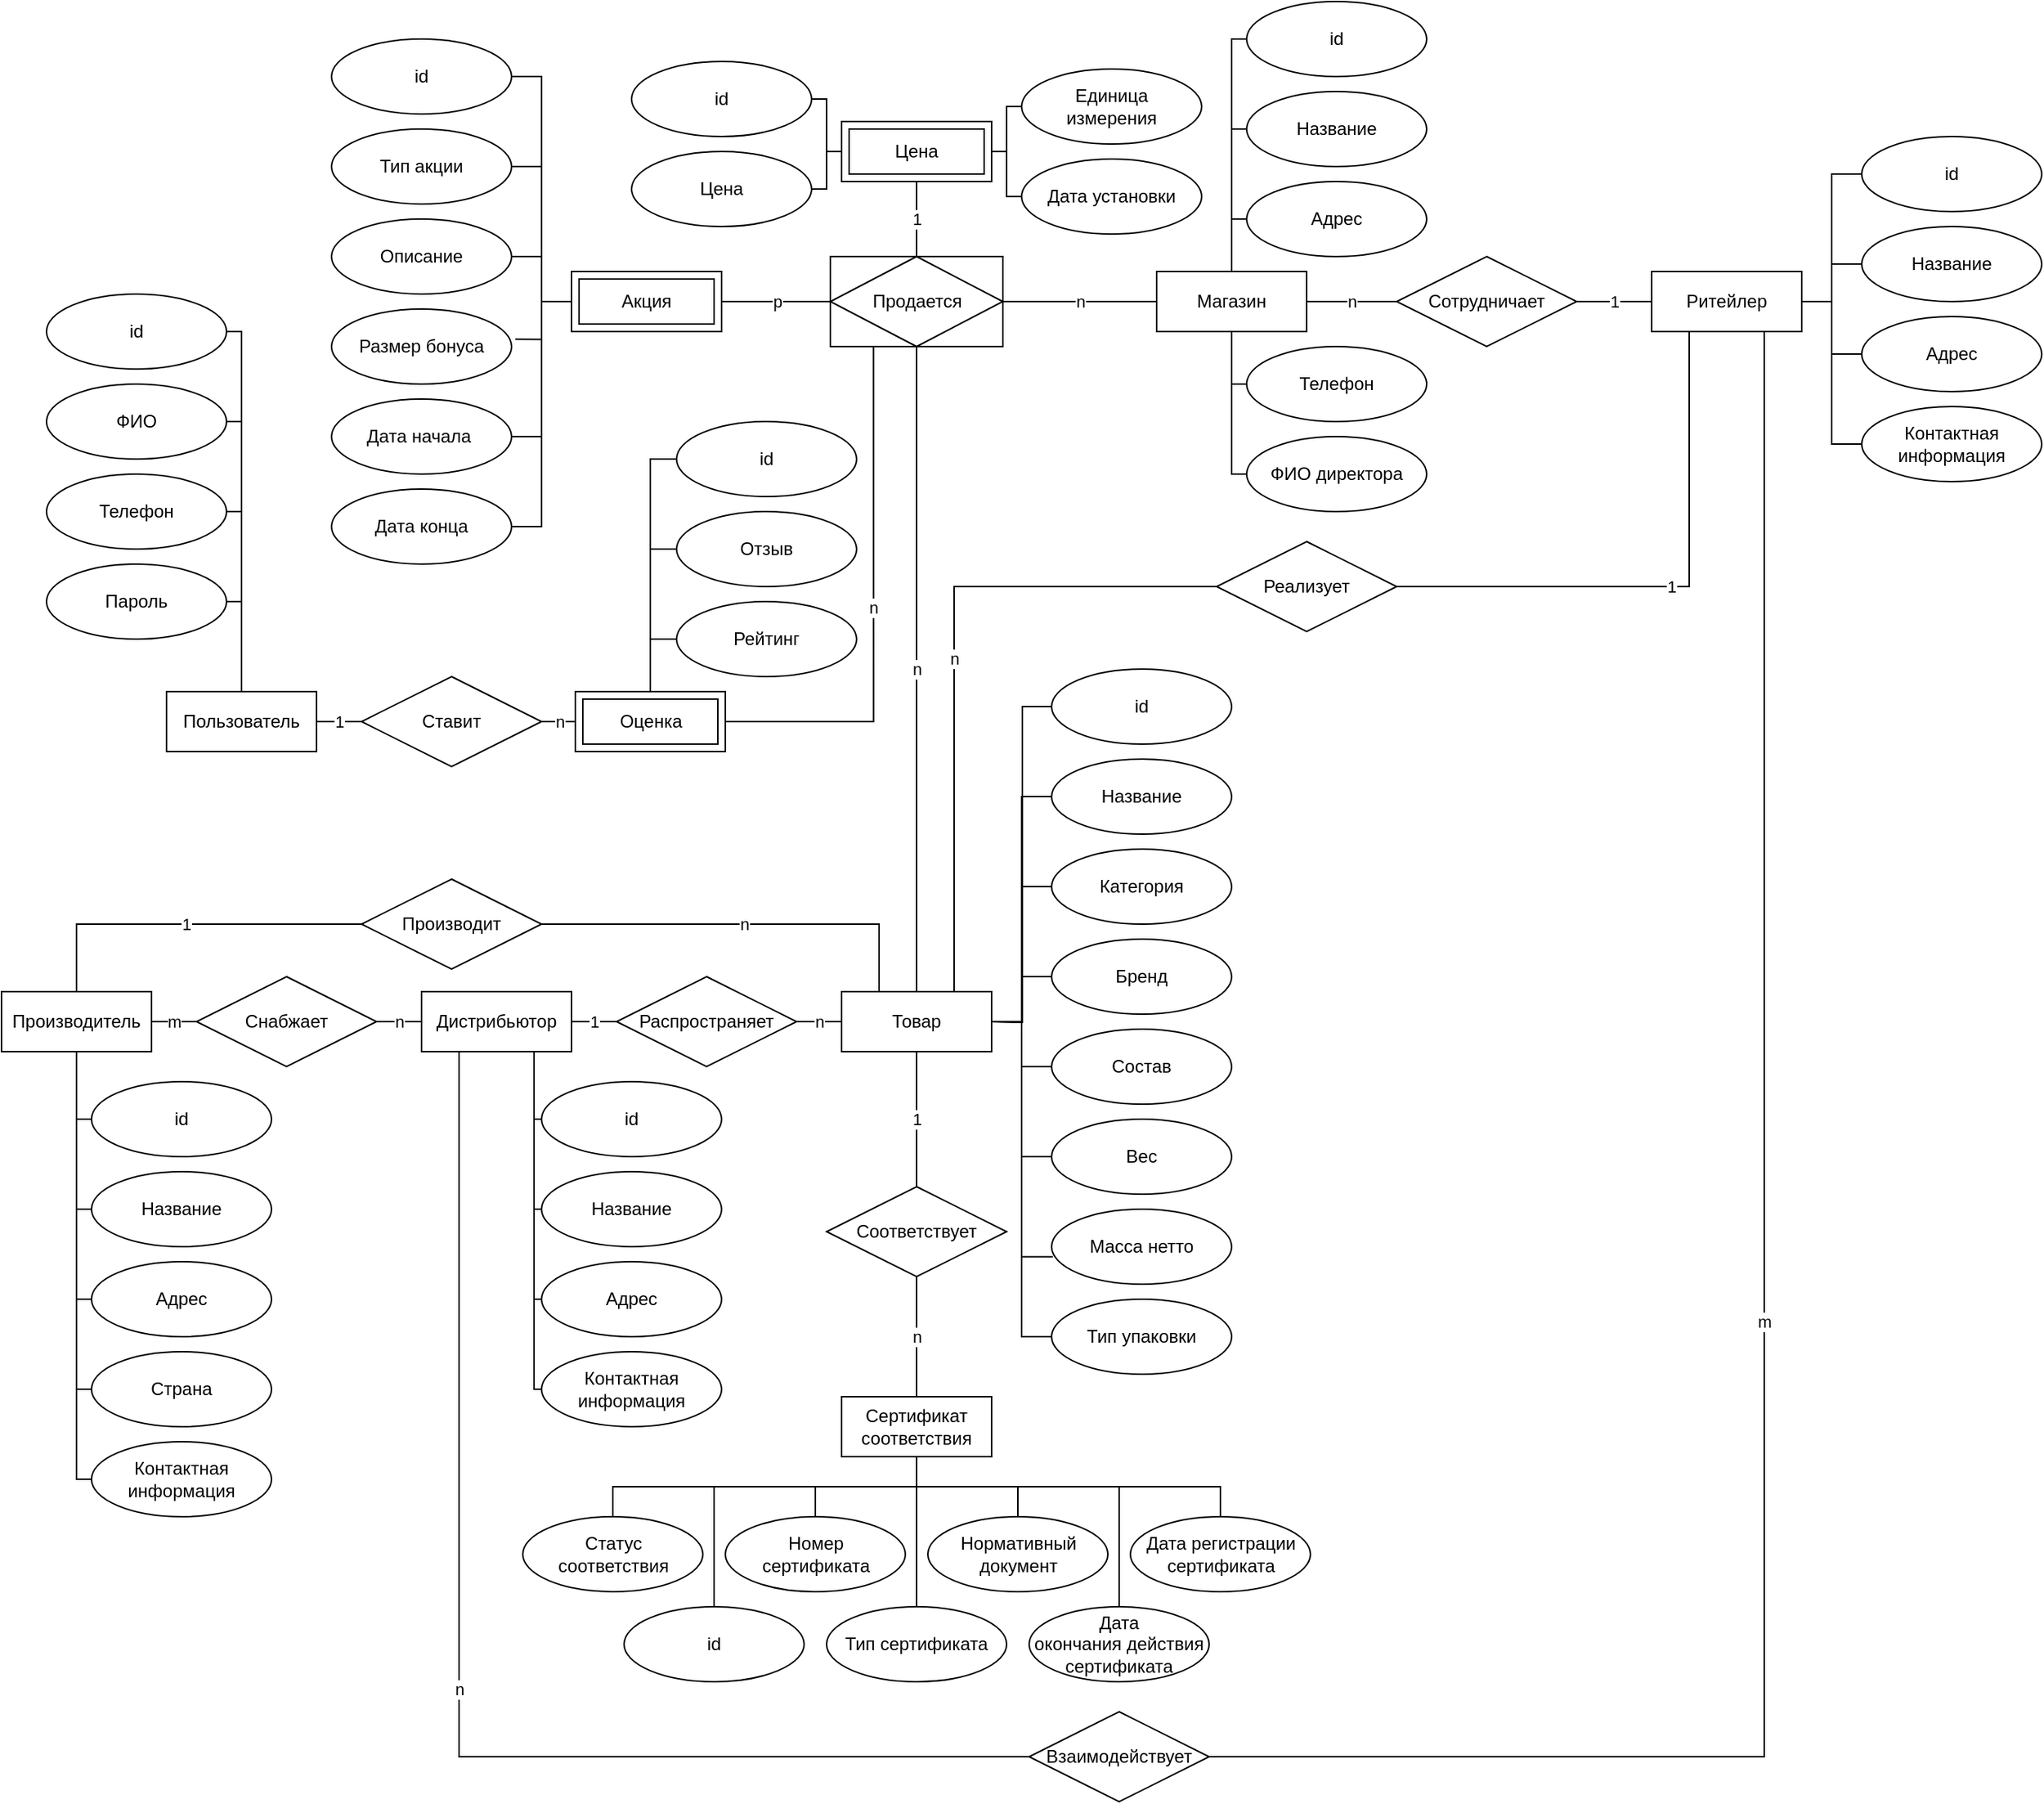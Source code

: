 <mxfile version="23.1.5" type="device">
  <diagram name="Page-1" id="Xc0k_2WqjBr9LDZd-4Mv">
    <mxGraphModel dx="2163" dy="1886" grid="1" gridSize="10" guides="1" tooltips="1" connect="1" arrows="1" fold="1" page="1" pageScale="1" pageWidth="850" pageHeight="1100" math="0" shadow="0">
      <root>
        <mxCell id="0" />
        <mxCell id="1" parent="0" />
        <mxCell id="ThCzuaVaVTet8O8Gb5Kg-1" value="Товар" style="whiteSpace=wrap;html=1;align=center;" parent="1" vertex="1">
          <mxGeometry x="370" y="440" width="100" height="40" as="geometry" />
        </mxCell>
        <mxCell id="ThCzuaVaVTet8O8Gb5Kg-20" value="Сертификат&lt;div&gt;соответствия&lt;/div&gt;" style="whiteSpace=wrap;html=1;align=center;" parent="1" vertex="1">
          <mxGeometry x="370" y="710" width="100" height="40" as="geometry" />
        </mxCell>
        <mxCell id="ThCzuaVaVTet8O8Gb5Kg-22" value="Соответствует" style="shape=rhombus;perimeter=rhombusPerimeter;whiteSpace=wrap;html=1;align=center;" parent="1" vertex="1">
          <mxGeometry x="360" y="570" width="120" height="60" as="geometry" />
        </mxCell>
        <mxCell id="ThCzuaVaVTet8O8Gb5Kg-24" value="1" style="endArrow=none;html=1;rounded=0;entryX=0.5;entryY=1;entryDx=0;entryDy=0;exitX=0.5;exitY=0;exitDx=0;exitDy=0;fontFamily=Helvetica;" parent="1" source="ThCzuaVaVTet8O8Gb5Kg-22" target="ThCzuaVaVTet8O8Gb5Kg-1" edge="1">
          <mxGeometry relative="1" as="geometry">
            <mxPoint x="290" y="490" as="sourcePoint" />
            <mxPoint x="450" y="490" as="targetPoint" />
          </mxGeometry>
        </mxCell>
        <mxCell id="ThCzuaVaVTet8O8Gb5Kg-25" value="n" style="endArrow=none;html=1;rounded=0;entryX=0.5;entryY=1;entryDx=0;entryDy=0;exitX=0.5;exitY=0;exitDx=0;exitDy=0;" parent="1" source="ThCzuaVaVTet8O8Gb5Kg-20" target="ThCzuaVaVTet8O8Gb5Kg-22" edge="1">
          <mxGeometry relative="1" as="geometry">
            <mxPoint x="420" y="620" as="sourcePoint" />
            <mxPoint x="430" y="510" as="targetPoint" />
          </mxGeometry>
        </mxCell>
        <mxCell id="ThCzuaVaVTet8O8Gb5Kg-28" value="id" style="ellipse;whiteSpace=wrap;html=1;align=center;" parent="1" vertex="1">
          <mxGeometry x="225" y="850" width="120" height="50" as="geometry" />
        </mxCell>
        <mxCell id="ThCzuaVaVTet8O8Gb5Kg-29" value="Тип сертификата" style="ellipse;whiteSpace=wrap;html=1;align=center;" parent="1" vertex="1">
          <mxGeometry x="360" y="850" width="120" height="50" as="geometry" />
        </mxCell>
        <mxCell id="ThCzuaVaVTet8O8Gb5Kg-30" value="Статус&lt;div&gt;соответствия&lt;/div&gt;" style="ellipse;whiteSpace=wrap;html=1;align=center;" parent="1" vertex="1">
          <mxGeometry x="157.5" y="790" width="120" height="50" as="geometry" />
        </mxCell>
        <mxCell id="ThCzuaVaVTet8O8Gb5Kg-31" value="Номер&lt;div&gt;сертификата&lt;/div&gt;" style="ellipse;whiteSpace=wrap;html=1;align=center;" parent="1" vertex="1">
          <mxGeometry x="292.5" y="790" width="120" height="50" as="geometry" />
        </mxCell>
        <mxCell id="ThCzuaVaVTet8O8Gb5Kg-32" value="Нормативный&lt;div&gt;документ&lt;/div&gt;" style="ellipse;whiteSpace=wrap;html=1;align=center;" parent="1" vertex="1">
          <mxGeometry x="427.5" y="790" width="120" height="50" as="geometry" />
        </mxCell>
        <mxCell id="ThCzuaVaVTet8O8Gb5Kg-33" value="Дата регистрации&lt;div&gt;сертификата&lt;/div&gt;" style="ellipse;whiteSpace=wrap;html=1;align=center;" parent="1" vertex="1">
          <mxGeometry x="562.5" y="790" width="120" height="50" as="geometry" />
        </mxCell>
        <mxCell id="ThCzuaVaVTet8O8Gb5Kg-34" value="Дата&lt;div&gt;окончания действия сертификата&lt;/div&gt;" style="ellipse;whiteSpace=wrap;html=1;align=center;" parent="1" vertex="1">
          <mxGeometry x="495" y="850" width="120" height="50" as="geometry" />
        </mxCell>
        <mxCell id="ThCzuaVaVTet8O8Gb5Kg-44" value="Дистрибьютор" style="whiteSpace=wrap;html=1;align=center;" parent="1" vertex="1">
          <mxGeometry x="90" y="440" width="100" height="40" as="geometry" />
        </mxCell>
        <mxCell id="ThCzuaVaVTet8O8Gb5Kg-45" value="Распространяет" style="shape=rhombus;perimeter=rhombusPerimeter;whiteSpace=wrap;html=1;align=center;" parent="1" vertex="1">
          <mxGeometry x="220" y="430" width="120" height="60" as="geometry" />
        </mxCell>
        <mxCell id="ThCzuaVaVTet8O8Gb5Kg-46" value="n" style="endArrow=none;html=1;rounded=0;entryX=0;entryY=0.5;entryDx=0;entryDy=0;exitX=1;exitY=0.5;exitDx=0;exitDy=0;" parent="1" source="ThCzuaVaVTet8O8Gb5Kg-45" target="ThCzuaVaVTet8O8Gb5Kg-1" edge="1">
          <mxGeometry relative="1" as="geometry">
            <mxPoint x="310" y="490" as="sourcePoint" />
            <mxPoint x="470" y="490" as="targetPoint" />
          </mxGeometry>
        </mxCell>
        <mxCell id="ThCzuaVaVTet8O8Gb5Kg-47" value="1" style="endArrow=none;html=1;rounded=0;entryX=1;entryY=0.5;entryDx=0;entryDy=0;exitX=0;exitY=0.5;exitDx=0;exitDy=0;" parent="1" source="ThCzuaVaVTet8O8Gb5Kg-45" target="ThCzuaVaVTet8O8Gb5Kg-44" edge="1">
          <mxGeometry x="-0.012" relative="1" as="geometry">
            <mxPoint x="310" y="490" as="sourcePoint" />
            <mxPoint x="470" y="490" as="targetPoint" />
            <mxPoint as="offset" />
          </mxGeometry>
        </mxCell>
        <mxCell id="ThCzuaVaVTet8O8Gb5Kg-57" value="Название" style="ellipse;whiteSpace=wrap;html=1;align=center;" parent="1" vertex="1">
          <mxGeometry x="510" y="285" width="120" height="50" as="geometry" />
        </mxCell>
        <mxCell id="ThCzuaVaVTet8O8Gb5Kg-59" value="id" style="ellipse;whiteSpace=wrap;html=1;align=center;" parent="1" vertex="1">
          <mxGeometry x="510" y="225" width="120" height="50" as="geometry" />
        </mxCell>
        <mxCell id="ThCzuaVaVTet8O8Gb5Kg-60" value="Тип упаковки" style="ellipse;whiteSpace=wrap;html=1;align=center;" parent="1" vertex="1">
          <mxGeometry x="510" y="645" width="120" height="50" as="geometry" />
        </mxCell>
        <mxCell id="ThCzuaVaVTet8O8Gb5Kg-61" value="Категория" style="ellipse;whiteSpace=wrap;html=1;align=center;" parent="1" vertex="1">
          <mxGeometry x="510" y="345" width="120" height="50" as="geometry" />
        </mxCell>
        <mxCell id="ThCzuaVaVTet8O8Gb5Kg-62" value="Бренд" style="ellipse;whiteSpace=wrap;html=1;align=center;" parent="1" vertex="1">
          <mxGeometry x="510" y="405" width="120" height="50" as="geometry" />
        </mxCell>
        <mxCell id="ThCzuaVaVTet8O8Gb5Kg-64" value="Состав" style="ellipse;whiteSpace=wrap;html=1;align=center;" parent="1" vertex="1">
          <mxGeometry x="510" y="465" width="120" height="50" as="geometry" />
        </mxCell>
        <mxCell id="ThCzuaVaVTet8O8Gb5Kg-65" value="Вес" style="ellipse;whiteSpace=wrap;html=1;align=center;" parent="1" vertex="1">
          <mxGeometry x="510" y="525" width="120" height="50" as="geometry" />
        </mxCell>
        <mxCell id="ThCzuaVaVTet8O8Gb5Kg-66" value="Масса нетто" style="ellipse;whiteSpace=wrap;html=1;align=center;" parent="1" vertex="1">
          <mxGeometry x="510" y="585" width="120" height="50" as="geometry" />
        </mxCell>
        <mxCell id="ThCzuaVaVTet8O8Gb5Kg-68" value="" style="endArrow=none;html=1;rounded=0;entryX=0;entryY=0.5;entryDx=0;entryDy=0;exitX=1;exitY=0.5;exitDx=0;exitDy=0;edgeStyle=orthogonalEdgeStyle;" parent="1" source="ThCzuaVaVTet8O8Gb5Kg-1" target="ThCzuaVaVTet8O8Gb5Kg-60" edge="1">
          <mxGeometry relative="1" as="geometry">
            <mxPoint x="240" y="670" as="sourcePoint" />
            <mxPoint x="400" y="670" as="targetPoint" />
          </mxGeometry>
        </mxCell>
        <mxCell id="ThCzuaVaVTet8O8Gb5Kg-69" value="" style="endArrow=none;html=1;rounded=0;entryX=0.007;entryY=0.636;entryDx=0;entryDy=0;exitX=1;exitY=0.5;exitDx=0;exitDy=0;entryPerimeter=0;edgeStyle=orthogonalEdgeStyle;" parent="1" source="ThCzuaVaVTet8O8Gb5Kg-1" target="ThCzuaVaVTet8O8Gb5Kg-66" edge="1">
          <mxGeometry relative="1" as="geometry">
            <mxPoint x="480" y="470" as="sourcePoint" />
            <mxPoint x="520" y="710" as="targetPoint" />
          </mxGeometry>
        </mxCell>
        <mxCell id="ThCzuaVaVTet8O8Gb5Kg-70" value="" style="endArrow=none;html=1;rounded=0;entryX=0;entryY=0.5;entryDx=0;entryDy=0;exitX=1;exitY=0.5;exitDx=0;exitDy=0;edgeStyle=orthogonalEdgeStyle;" parent="1" source="ThCzuaVaVTet8O8Gb5Kg-1" target="ThCzuaVaVTet8O8Gb5Kg-65" edge="1">
          <mxGeometry relative="1" as="geometry">
            <mxPoint x="480" y="470" as="sourcePoint" />
            <mxPoint x="521" y="657" as="targetPoint" />
          </mxGeometry>
        </mxCell>
        <mxCell id="ThCzuaVaVTet8O8Gb5Kg-71" value="" style="endArrow=none;html=1;rounded=0;entryX=0;entryY=0.5;entryDx=0;entryDy=0;exitX=1;exitY=0.5;exitDx=0;exitDy=0;edgeStyle=orthogonalEdgeStyle;" parent="1" source="ThCzuaVaVTet8O8Gb5Kg-1" target="ThCzuaVaVTet8O8Gb5Kg-64" edge="1">
          <mxGeometry relative="1" as="geometry">
            <mxPoint x="480" y="470" as="sourcePoint" />
            <mxPoint x="520" y="590" as="targetPoint" />
          </mxGeometry>
        </mxCell>
        <mxCell id="ThCzuaVaVTet8O8Gb5Kg-73" value="" style="endArrow=none;html=1;rounded=0;entryX=0;entryY=0.5;entryDx=0;entryDy=0;exitX=1;exitY=0.5;exitDx=0;exitDy=0;edgeStyle=orthogonalEdgeStyle;" parent="1" source="ThCzuaVaVTet8O8Gb5Kg-1" target="ThCzuaVaVTet8O8Gb5Kg-62" edge="1">
          <mxGeometry relative="1" as="geometry">
            <mxPoint x="480" y="470" as="sourcePoint" />
            <mxPoint x="520" y="470" as="targetPoint" />
          </mxGeometry>
        </mxCell>
        <mxCell id="ThCzuaVaVTet8O8Gb5Kg-74" value="" style="endArrow=none;html=1;rounded=0;entryX=0;entryY=0.5;entryDx=0;entryDy=0;edgeStyle=orthogonalEdgeStyle;" parent="1" target="ThCzuaVaVTet8O8Gb5Kg-61" edge="1">
          <mxGeometry relative="1" as="geometry">
            <mxPoint x="470" y="460" as="sourcePoint" />
            <mxPoint x="520" y="410" as="targetPoint" />
          </mxGeometry>
        </mxCell>
        <mxCell id="ThCzuaVaVTet8O8Gb5Kg-75" value="" style="endArrow=none;html=1;rounded=0;entryX=0;entryY=0.5;entryDx=0;entryDy=0;exitX=1;exitY=0.5;exitDx=0;exitDy=0;edgeStyle=orthogonalEdgeStyle;" parent="1" source="ThCzuaVaVTet8O8Gb5Kg-1" target="ThCzuaVaVTet8O8Gb5Kg-57" edge="1">
          <mxGeometry relative="1" as="geometry">
            <mxPoint x="480" y="470" as="sourcePoint" />
            <mxPoint x="520" y="350" as="targetPoint" />
          </mxGeometry>
        </mxCell>
        <mxCell id="ThCzuaVaVTet8O8Gb5Kg-76" value="" style="endArrow=none;html=1;rounded=0;entryX=0;entryY=0.5;entryDx=0;entryDy=0;edgeStyle=orthogonalEdgeStyle;" parent="1" target="ThCzuaVaVTet8O8Gb5Kg-59" edge="1">
          <mxGeometry relative="1" as="geometry">
            <mxPoint x="470" y="460" as="sourcePoint" />
            <mxPoint x="530" y="360" as="targetPoint" />
          </mxGeometry>
        </mxCell>
        <mxCell id="ThCzuaVaVTet8O8Gb5Kg-77" value="Название" style="ellipse;whiteSpace=wrap;html=1;align=center;" parent="1" vertex="1">
          <mxGeometry x="170" y="560" width="120" height="50" as="geometry" />
        </mxCell>
        <mxCell id="ThCzuaVaVTet8O8Gb5Kg-78" value="id" style="ellipse;whiteSpace=wrap;html=1;align=center;" parent="1" vertex="1">
          <mxGeometry x="170" y="500" width="120" height="50" as="geometry" />
        </mxCell>
        <mxCell id="ThCzuaVaVTet8O8Gb5Kg-79" value="Адрес" style="ellipse;whiteSpace=wrap;html=1;align=center;" parent="1" vertex="1">
          <mxGeometry x="170" y="620" width="120" height="50" as="geometry" />
        </mxCell>
        <mxCell id="ThCzuaVaVTet8O8Gb5Kg-80" value="Контактная информация" style="ellipse;whiteSpace=wrap;html=1;align=center;" parent="1" vertex="1">
          <mxGeometry x="170" y="680" width="120" height="50" as="geometry" />
        </mxCell>
        <mxCell id="ThCzuaVaVTet8O8Gb5Kg-85" value="Производитель" style="whiteSpace=wrap;html=1;align=center;" parent="1" vertex="1">
          <mxGeometry x="-190" y="440" width="100" height="40" as="geometry" />
        </mxCell>
        <mxCell id="ThCzuaVaVTet8O8Gb5Kg-86" value="Снабжает" style="shape=rhombus;perimeter=rhombusPerimeter;whiteSpace=wrap;html=1;align=center;" parent="1" vertex="1">
          <mxGeometry x="-60" y="430" width="120" height="60" as="geometry" />
        </mxCell>
        <mxCell id="ThCzuaVaVTet8O8Gb5Kg-87" value="n" style="endArrow=none;html=1;rounded=0;exitX=0;exitY=0.5;exitDx=0;exitDy=0;entryX=1;entryY=0.5;entryDx=0;entryDy=0;" parent="1" source="ThCzuaVaVTet8O8Gb5Kg-44" target="ThCzuaVaVTet8O8Gb5Kg-86" edge="1">
          <mxGeometry relative="1" as="geometry">
            <mxPoint x="230" y="520" as="sourcePoint" />
            <mxPoint x="390" y="520" as="targetPoint" />
          </mxGeometry>
        </mxCell>
        <mxCell id="ThCzuaVaVTet8O8Gb5Kg-88" value="m" style="endArrow=none;html=1;rounded=0;exitX=0;exitY=0.5;exitDx=0;exitDy=0;entryX=1;entryY=0.5;entryDx=0;entryDy=0;" parent="1" source="ThCzuaVaVTet8O8Gb5Kg-86" target="ThCzuaVaVTet8O8Gb5Kg-85" edge="1">
          <mxGeometry relative="1" as="geometry">
            <mxPoint x="230" y="520" as="sourcePoint" />
            <mxPoint x="390" y="520" as="targetPoint" />
          </mxGeometry>
        </mxCell>
        <mxCell id="ThCzuaVaVTet8O8Gb5Kg-89" value="Производит" style="shape=rhombus;perimeter=rhombusPerimeter;whiteSpace=wrap;html=1;align=center;" parent="1" vertex="1">
          <mxGeometry x="50" y="365" width="120" height="60" as="geometry" />
        </mxCell>
        <mxCell id="ThCzuaVaVTet8O8Gb5Kg-90" value="1" style="endArrow=none;html=1;rounded=0;entryX=0;entryY=0.5;entryDx=0;entryDy=0;exitX=0.5;exitY=0;exitDx=0;exitDy=0;" parent="1" source="ThCzuaVaVTet8O8Gb5Kg-85" target="ThCzuaVaVTet8O8Gb5Kg-89" edge="1">
          <mxGeometry relative="1" as="geometry">
            <mxPoint x="-140" y="440" as="sourcePoint" />
            <mxPoint x="90" y="505" as="targetPoint" />
            <Array as="points">
              <mxPoint x="-140" y="395" />
            </Array>
          </mxGeometry>
        </mxCell>
        <mxCell id="ThCzuaVaVTet8O8Gb5Kg-91" value="n" style="endArrow=none;html=1;rounded=0;exitX=1;exitY=0.5;exitDx=0;exitDy=0;edgeStyle=orthogonalEdgeStyle;entryX=0.25;entryY=0;entryDx=0;entryDy=0;" parent="1" source="ThCzuaVaVTet8O8Gb5Kg-89" target="ThCzuaVaVTet8O8Gb5Kg-1" edge="1">
          <mxGeometry relative="1" as="geometry">
            <mxPoint x="-70" y="505" as="sourcePoint" />
            <mxPoint x="370" y="455" as="targetPoint" />
          </mxGeometry>
        </mxCell>
        <mxCell id="ThCzuaVaVTet8O8Gb5Kg-104" value="Название" style="ellipse;whiteSpace=wrap;html=1;align=center;" parent="1" vertex="1">
          <mxGeometry x="-130" y="560" width="120" height="50" as="geometry" />
        </mxCell>
        <mxCell id="ThCzuaVaVTet8O8Gb5Kg-105" value="id" style="ellipse;whiteSpace=wrap;html=1;align=center;" parent="1" vertex="1">
          <mxGeometry x="-130" y="500" width="120" height="50" as="geometry" />
        </mxCell>
        <mxCell id="ThCzuaVaVTet8O8Gb5Kg-106" value="Адрес" style="ellipse;whiteSpace=wrap;html=1;align=center;" parent="1" vertex="1">
          <mxGeometry x="-130" y="620" width="120" height="50" as="geometry" />
        </mxCell>
        <mxCell id="ThCzuaVaVTet8O8Gb5Kg-107" value="Контактная информация" style="ellipse;whiteSpace=wrap;html=1;align=center;" parent="1" vertex="1">
          <mxGeometry x="-130" y="740" width="120" height="50" as="geometry" />
        </mxCell>
        <mxCell id="ThCzuaVaVTet8O8Gb5Kg-108" value="" style="endArrow=none;html=1;rounded=0;exitX=0.5;exitY=1;exitDx=0;exitDy=0;entryX=0;entryY=0.5;entryDx=0;entryDy=0;edgeStyle=orthogonalEdgeStyle;" parent="1" source="ThCzuaVaVTet8O8Gb5Kg-85" target="ThCzuaVaVTet8O8Gb5Kg-107" edge="1">
          <mxGeometry relative="1" as="geometry">
            <mxPoint x="70" y="530" as="sourcePoint" />
            <mxPoint x="230" y="530" as="targetPoint" />
          </mxGeometry>
        </mxCell>
        <mxCell id="ThCzuaVaVTet8O8Gb5Kg-109" value="" style="endArrow=none;html=1;rounded=0;exitX=0.5;exitY=1;exitDx=0;exitDy=0;entryX=0;entryY=0.5;entryDx=0;entryDy=0;edgeStyle=orthogonalEdgeStyle;" parent="1" source="ThCzuaVaVTet8O8Gb5Kg-85" target="ThCzuaVaVTet8O8Gb5Kg-106" edge="1">
          <mxGeometry relative="1" as="geometry">
            <mxPoint x="-130" y="490" as="sourcePoint" />
            <mxPoint x="-120" y="715" as="targetPoint" />
          </mxGeometry>
        </mxCell>
        <mxCell id="ThCzuaVaVTet8O8Gb5Kg-110" value="" style="endArrow=none;html=1;rounded=0;exitX=0.5;exitY=1;exitDx=0;exitDy=0;entryX=0;entryY=0.5;entryDx=0;entryDy=0;edgeStyle=orthogonalEdgeStyle;" parent="1" source="ThCzuaVaVTet8O8Gb5Kg-85" target="ThCzuaVaVTet8O8Gb5Kg-104" edge="1">
          <mxGeometry relative="1" as="geometry">
            <mxPoint x="-120" y="500" as="sourcePoint" />
            <mxPoint x="-110" y="725" as="targetPoint" />
          </mxGeometry>
        </mxCell>
        <mxCell id="ThCzuaVaVTet8O8Gb5Kg-111" value="" style="endArrow=none;html=1;rounded=0;exitX=0.5;exitY=1;exitDx=0;exitDy=0;entryX=0;entryY=0.5;entryDx=0;entryDy=0;edgeStyle=orthogonalEdgeStyle;" parent="1" source="ThCzuaVaVTet8O8Gb5Kg-85" target="ThCzuaVaVTet8O8Gb5Kg-105" edge="1">
          <mxGeometry relative="1" as="geometry">
            <mxPoint x="-130" y="490" as="sourcePoint" />
            <mxPoint x="-120" y="595" as="targetPoint" />
          </mxGeometry>
        </mxCell>
        <mxCell id="ThCzuaVaVTet8O8Gb5Kg-112" value="Страна" style="ellipse;whiteSpace=wrap;html=1;align=center;" parent="1" vertex="1">
          <mxGeometry x="-130" y="680" width="120" height="50" as="geometry" />
        </mxCell>
        <mxCell id="ThCzuaVaVTet8O8Gb5Kg-113" value="" style="endArrow=none;html=1;rounded=0;exitX=0.5;exitY=1;exitDx=0;exitDy=0;entryX=0;entryY=0.5;entryDx=0;entryDy=0;edgeStyle=orthogonalEdgeStyle;" parent="1" source="ThCzuaVaVTet8O8Gb5Kg-85" target="ThCzuaVaVTet8O8Gb5Kg-112" edge="1">
          <mxGeometry relative="1" as="geometry">
            <mxPoint x="40" y="710" as="sourcePoint" />
            <mxPoint x="200" y="710" as="targetPoint" />
          </mxGeometry>
        </mxCell>
        <mxCell id="ThCzuaVaVTet8O8Gb5Kg-115" value="n" style="endArrow=none;html=1;rounded=0;entryX=0.5;entryY=1;entryDx=0;entryDy=0;exitX=0.5;exitY=0;exitDx=0;exitDy=0;" parent="1" source="ThCzuaVaVTet8O8Gb5Kg-1" target="BRcS9xBxcW6RMTZwL3q5-1" edge="1">
          <mxGeometry relative="1" as="geometry">
            <mxPoint x="240" y="440" as="sourcePoint" />
            <mxPoint x="420" y="10" as="targetPoint" />
          </mxGeometry>
        </mxCell>
        <mxCell id="ThCzuaVaVTet8O8Gb5Kg-116" value="&lt;div&gt;Цена&lt;/div&gt;" style="shape=ext;margin=3;double=1;whiteSpace=wrap;html=1;align=center;" parent="1" vertex="1">
          <mxGeometry x="370" y="-140" width="100" height="40" as="geometry" />
        </mxCell>
        <mxCell id="ThCzuaVaVTet8O8Gb5Kg-117" value="Магазин" style="whiteSpace=wrap;html=1;align=center;" parent="1" vertex="1">
          <mxGeometry x="580" y="-40" width="100" height="40" as="geometry" />
        </mxCell>
        <mxCell id="ThCzuaVaVTet8O8Gb5Kg-118" value="n" style="endArrow=none;html=1;rounded=0;entryX=0;entryY=0.5;entryDx=0;entryDy=0;exitX=1;exitY=0.5;exitDx=0;exitDy=0;" parent="1" source="BRcS9xBxcW6RMTZwL3q5-1" target="ThCzuaVaVTet8O8Gb5Kg-117" edge="1">
          <mxGeometry relative="1" as="geometry">
            <mxPoint x="480" y="-20" as="sourcePoint" />
            <mxPoint x="500" y="-140" as="targetPoint" />
          </mxGeometry>
        </mxCell>
        <mxCell id="ThCzuaVaVTet8O8Gb5Kg-122" value="Телефон" style="ellipse;whiteSpace=wrap;html=1;align=center;" parent="1" vertex="1">
          <mxGeometry x="640" y="10" width="120" height="50" as="geometry" />
        </mxCell>
        <mxCell id="ThCzuaVaVTet8O8Gb5Kg-123" value="ФИО директора" style="ellipse;whiteSpace=wrap;html=1;align=center;" parent="1" vertex="1">
          <mxGeometry x="640" y="70" width="120" height="50" as="geometry" />
        </mxCell>
        <mxCell id="ThCzuaVaVTet8O8Gb5Kg-129" value="Дата установки" style="ellipse;whiteSpace=wrap;html=1;align=center;" parent="1" vertex="1">
          <mxGeometry x="490" y="-115" width="120" height="50" as="geometry" />
        </mxCell>
        <mxCell id="ThCzuaVaVTet8O8Gb5Kg-130" value="Единица&lt;div&gt;измерения&lt;/div&gt;" style="ellipse;whiteSpace=wrap;html=1;align=center;" parent="1" vertex="1">
          <mxGeometry x="490" y="-175" width="120" height="50" as="geometry" />
        </mxCell>
        <mxCell id="ThCzuaVaVTet8O8Gb5Kg-131" value="" style="endArrow=none;html=1;rounded=0;entryX=0;entryY=0.5;entryDx=0;entryDy=0;exitX=1;exitY=0.5;exitDx=0;exitDy=0;edgeStyle=orthogonalEdgeStyle;" parent="1" source="ThCzuaVaVTet8O8Gb5Kg-116" target="ThCzuaVaVTet8O8Gb5Kg-130" edge="1">
          <mxGeometry relative="1" as="geometry">
            <mxPoint x="280" y="240" as="sourcePoint" />
            <mxPoint x="440" y="240" as="targetPoint" />
          </mxGeometry>
        </mxCell>
        <mxCell id="ThCzuaVaVTet8O8Gb5Kg-132" value="" style="endArrow=none;html=1;rounded=0;entryX=0;entryY=0.5;entryDx=0;entryDy=0;exitX=1;exitY=0.5;exitDx=0;exitDy=0;edgeStyle=orthogonalEdgeStyle;" parent="1" source="ThCzuaVaVTet8O8Gb5Kg-116" target="ThCzuaVaVTet8O8Gb5Kg-129" edge="1">
          <mxGeometry relative="1" as="geometry">
            <mxPoint x="270" y="130" as="sourcePoint" />
            <mxPoint x="430" y="130" as="targetPoint" />
          </mxGeometry>
        </mxCell>
        <mxCell id="ThCzuaVaVTet8O8Gb5Kg-133" value="Цена" style="ellipse;whiteSpace=wrap;html=1;align=center;" parent="1" vertex="1">
          <mxGeometry x="230" y="-120" width="120" height="50" as="geometry" />
        </mxCell>
        <mxCell id="ThCzuaVaVTet8O8Gb5Kg-134" value="id" style="ellipse;whiteSpace=wrap;html=1;align=center;" parent="1" vertex="1">
          <mxGeometry x="230" y="-180" width="120" height="50" as="geometry" />
        </mxCell>
        <mxCell id="ThCzuaVaVTet8O8Gb5Kg-137" value="" style="endArrow=none;html=1;rounded=0;entryX=1;entryY=0.5;entryDx=0;entryDy=0;exitX=0;exitY=0.5;exitDx=0;exitDy=0;edgeStyle=orthogonalEdgeStyle;" parent="1" source="ThCzuaVaVTet8O8Gb5Kg-116" target="ThCzuaVaVTet8O8Gb5Kg-134" edge="1">
          <mxGeometry relative="1" as="geometry">
            <mxPoint x="270" y="130" as="sourcePoint" />
            <mxPoint x="430" y="130" as="targetPoint" />
          </mxGeometry>
        </mxCell>
        <mxCell id="ThCzuaVaVTet8O8Gb5Kg-138" value="" style="endArrow=none;html=1;rounded=0;entryX=0;entryY=0.5;entryDx=0;entryDy=0;exitX=1;exitY=0.5;exitDx=0;exitDy=0;edgeStyle=orthogonalEdgeStyle;" parent="1" source="ThCzuaVaVTet8O8Gb5Kg-133" target="ThCzuaVaVTet8O8Gb5Kg-116" edge="1">
          <mxGeometry relative="1" as="geometry">
            <mxPoint x="270" y="130" as="sourcePoint" />
            <mxPoint x="430" y="130" as="targetPoint" />
          </mxGeometry>
        </mxCell>
        <mxCell id="ThCzuaVaVTet8O8Gb5Kg-139" value="1" style="endArrow=none;html=1;rounded=0;entryX=0.5;entryY=1;entryDx=0;entryDy=0;exitX=0.5;exitY=0;exitDx=0;exitDy=0;" parent="1" source="BRcS9xBxcW6RMTZwL3q5-1" target="ThCzuaVaVTet8O8Gb5Kg-116" edge="1">
          <mxGeometry relative="1" as="geometry">
            <mxPoint x="420" y="-50" as="sourcePoint" />
            <mxPoint x="430" y="240" as="targetPoint" />
          </mxGeometry>
        </mxCell>
        <mxCell id="ThCzuaVaVTet8O8Gb5Kg-140" value="&lt;div&gt;Акция&lt;/div&gt;" style="shape=ext;margin=3;double=1;whiteSpace=wrap;html=1;align=center;" parent="1" vertex="1">
          <mxGeometry x="190" y="-40" width="100" height="40" as="geometry" />
        </mxCell>
        <mxCell id="ThCzuaVaVTet8O8Gb5Kg-141" value="p" style="endArrow=none;html=1;rounded=0;entryX=0;entryY=0.5;entryDx=0;entryDy=0;exitX=1;exitY=0.5;exitDx=0;exitDy=0;" parent="1" source="ThCzuaVaVTet8O8Gb5Kg-140" target="BRcS9xBxcW6RMTZwL3q5-1" edge="1">
          <mxGeometry relative="1" as="geometry">
            <mxPoint x="-10" y="-20" as="sourcePoint" />
            <mxPoint x="360" y="-20" as="targetPoint" />
          </mxGeometry>
        </mxCell>
        <mxCell id="ThCzuaVaVTet8O8Gb5Kg-143" value="Тип акции" style="ellipse;whiteSpace=wrap;html=1;align=center;" parent="1" vertex="1">
          <mxGeometry x="30" y="-135" width="120" height="50" as="geometry" />
        </mxCell>
        <mxCell id="ThCzuaVaVTet8O8Gb5Kg-144" value="id" style="ellipse;whiteSpace=wrap;html=1;align=center;" parent="1" vertex="1">
          <mxGeometry x="30" y="-195" width="120" height="50" as="geometry" />
        </mxCell>
        <mxCell id="ThCzuaVaVTet8O8Gb5Kg-145" value="Описание" style="ellipse;whiteSpace=wrap;html=1;align=center;" parent="1" vertex="1">
          <mxGeometry x="30" y="-75" width="120" height="50" as="geometry" />
        </mxCell>
        <mxCell id="ThCzuaVaVTet8O8Gb5Kg-146" value="Размер бонуса" style="ellipse;whiteSpace=wrap;html=1;align=center;" parent="1" vertex="1">
          <mxGeometry x="30" y="-15" width="120" height="50" as="geometry" />
        </mxCell>
        <mxCell id="ThCzuaVaVTet8O8Gb5Kg-147" value="Дата начала&amp;nbsp;" style="ellipse;whiteSpace=wrap;html=1;align=center;" parent="1" vertex="1">
          <mxGeometry x="30" y="45" width="120" height="50" as="geometry" />
        </mxCell>
        <mxCell id="ThCzuaVaVTet8O8Gb5Kg-148" value="Дата конца" style="ellipse;whiteSpace=wrap;html=1;align=center;" parent="1" vertex="1">
          <mxGeometry x="30" y="105" width="120" height="50" as="geometry" />
        </mxCell>
        <mxCell id="ThCzuaVaVTet8O8Gb5Kg-149" value="" style="endArrow=none;html=1;rounded=0;entryX=0.5;entryY=1;entryDx=0;entryDy=0;exitX=0;exitY=0.5;exitDx=0;exitDy=0;edgeStyle=orthogonalEdgeStyle;" parent="1" source="ThCzuaVaVTet8O8Gb5Kg-123" target="ThCzuaVaVTet8O8Gb5Kg-117" edge="1">
          <mxGeometry relative="1" as="geometry">
            <mxPoint x="60" y="70" as="sourcePoint" />
            <mxPoint x="220" y="70" as="targetPoint" />
            <Array as="points">
              <mxPoint x="630" y="95" />
            </Array>
          </mxGeometry>
        </mxCell>
        <mxCell id="ThCzuaVaVTet8O8Gb5Kg-154" value="" style="endArrow=none;html=1;rounded=0;entryX=0.5;entryY=1;entryDx=0;entryDy=0;exitX=0;exitY=0.5;exitDx=0;exitDy=0;edgeStyle=orthogonalEdgeStyle;" parent="1" source="ThCzuaVaVTet8O8Gb5Kg-122" target="ThCzuaVaVTet8O8Gb5Kg-117" edge="1">
          <mxGeometry relative="1" as="geometry">
            <mxPoint x="400" y="100" as="sourcePoint" />
            <mxPoint x="560" y="100" as="targetPoint" />
          </mxGeometry>
        </mxCell>
        <mxCell id="ThCzuaVaVTet8O8Gb5Kg-155" value="Название" style="ellipse;whiteSpace=wrap;html=1;align=center;" parent="1" vertex="1">
          <mxGeometry x="640" y="-160" width="120" height="50" as="geometry" />
        </mxCell>
        <mxCell id="ThCzuaVaVTet8O8Gb5Kg-156" value="id" style="ellipse;whiteSpace=wrap;html=1;align=center;" parent="1" vertex="1">
          <mxGeometry x="640" y="-220" width="120" height="50" as="geometry" />
        </mxCell>
        <mxCell id="ThCzuaVaVTet8O8Gb5Kg-157" value="Адрес" style="ellipse;whiteSpace=wrap;html=1;align=center;" parent="1" vertex="1">
          <mxGeometry x="640" y="-100" width="120" height="50" as="geometry" />
        </mxCell>
        <mxCell id="ThCzuaVaVTet8O8Gb5Kg-158" value="" style="endArrow=none;html=1;rounded=0;entryX=0.5;entryY=0;entryDx=0;entryDy=0;exitX=0;exitY=0.5;exitDx=0;exitDy=0;edgeStyle=orthogonalEdgeStyle;" parent="1" source="ThCzuaVaVTet8O8Gb5Kg-157" target="ThCzuaVaVTet8O8Gb5Kg-117" edge="1">
          <mxGeometry relative="1" as="geometry">
            <mxPoint x="380" y="140" as="sourcePoint" />
            <mxPoint x="540" y="140" as="targetPoint" />
          </mxGeometry>
        </mxCell>
        <mxCell id="ThCzuaVaVTet8O8Gb5Kg-159" value="" style="endArrow=none;html=1;rounded=0;entryX=0;entryY=0.5;entryDx=0;entryDy=0;exitX=0.5;exitY=0;exitDx=0;exitDy=0;edgeStyle=orthogonalEdgeStyle;" parent="1" source="ThCzuaVaVTet8O8Gb5Kg-117" target="ThCzuaVaVTet8O8Gb5Kg-155" edge="1">
          <mxGeometry relative="1" as="geometry">
            <mxPoint x="470" y="100" as="sourcePoint" />
            <mxPoint x="630" y="100" as="targetPoint" />
          </mxGeometry>
        </mxCell>
        <mxCell id="ThCzuaVaVTet8O8Gb5Kg-160" value="" style="endArrow=none;html=1;rounded=0;entryX=0;entryY=0.5;entryDx=0;entryDy=0;exitX=0.5;exitY=0;exitDx=0;exitDy=0;edgeStyle=orthogonalEdgeStyle;" parent="1" source="ThCzuaVaVTet8O8Gb5Kg-117" target="ThCzuaVaVTet8O8Gb5Kg-156" edge="1">
          <mxGeometry relative="1" as="geometry">
            <mxPoint x="420" y="50" as="sourcePoint" />
            <mxPoint x="580" y="50" as="targetPoint" />
          </mxGeometry>
        </mxCell>
        <mxCell id="ThCzuaVaVTet8O8Gb5Kg-161" value="Ритейлер" style="whiteSpace=wrap;html=1;align=center;" parent="1" vertex="1">
          <mxGeometry x="910" y="-40" width="100" height="40" as="geometry" />
        </mxCell>
        <mxCell id="ThCzuaVaVTet8O8Gb5Kg-162" value="Сотрудничает" style="shape=rhombus;perimeter=rhombusPerimeter;whiteSpace=wrap;html=1;align=center;" parent="1" vertex="1">
          <mxGeometry x="740" y="-50" width="120" height="60" as="geometry" />
        </mxCell>
        <mxCell id="ThCzuaVaVTet8O8Gb5Kg-163" value="n" style="endArrow=none;html=1;rounded=0;entryX=1;entryY=0.5;entryDx=0;entryDy=0;exitX=0;exitY=0.5;exitDx=0;exitDy=0;" parent="1" source="ThCzuaVaVTet8O8Gb5Kg-162" target="ThCzuaVaVTet8O8Gb5Kg-117" edge="1">
          <mxGeometry relative="1" as="geometry">
            <mxPoint x="500" y="-50" as="sourcePoint" />
            <mxPoint x="660" y="-50" as="targetPoint" />
          </mxGeometry>
        </mxCell>
        <mxCell id="ThCzuaVaVTet8O8Gb5Kg-164" value="1" style="endArrow=none;html=1;rounded=0;entryX=1;entryY=0.5;entryDx=0;entryDy=0;exitX=0;exitY=0.5;exitDx=0;exitDy=0;" parent="1" source="ThCzuaVaVTet8O8Gb5Kg-161" target="ThCzuaVaVTet8O8Gb5Kg-162" edge="1">
          <mxGeometry relative="1" as="geometry">
            <mxPoint x="500" y="-50" as="sourcePoint" />
            <mxPoint x="660" y="-50" as="targetPoint" />
          </mxGeometry>
        </mxCell>
        <mxCell id="ThCzuaVaVTet8O8Gb5Kg-165" value="Название" style="ellipse;whiteSpace=wrap;html=1;align=center;" parent="1" vertex="1">
          <mxGeometry x="1050" y="-70" width="120" height="50" as="geometry" />
        </mxCell>
        <mxCell id="ThCzuaVaVTet8O8Gb5Kg-166" value="id" style="ellipse;whiteSpace=wrap;html=1;align=center;" parent="1" vertex="1">
          <mxGeometry x="1050" y="-130" width="120" height="50" as="geometry" />
        </mxCell>
        <mxCell id="ThCzuaVaVTet8O8Gb5Kg-167" value="Адрес" style="ellipse;whiteSpace=wrap;html=1;align=center;" parent="1" vertex="1">
          <mxGeometry x="1050" y="-10" width="120" height="50" as="geometry" />
        </mxCell>
        <mxCell id="ThCzuaVaVTet8O8Gb5Kg-168" value="Контактная информация" style="ellipse;whiteSpace=wrap;html=1;align=center;" parent="1" vertex="1">
          <mxGeometry x="1050" y="50" width="120" height="50" as="geometry" />
        </mxCell>
        <mxCell id="ThCzuaVaVTet8O8Gb5Kg-169" value="" style="endArrow=none;html=1;rounded=0;entryX=0;entryY=0.5;entryDx=0;entryDy=0;exitX=1;exitY=0.5;exitDx=0;exitDy=0;edgeStyle=orthogonalEdgeStyle;" parent="1" source="ThCzuaVaVTet8O8Gb5Kg-161" target="ThCzuaVaVTet8O8Gb5Kg-166" edge="1">
          <mxGeometry relative="1" as="geometry">
            <mxPoint x="500" y="80" as="sourcePoint" />
            <mxPoint x="660" y="80" as="targetPoint" />
          </mxGeometry>
        </mxCell>
        <mxCell id="ThCzuaVaVTet8O8Gb5Kg-170" value="" style="endArrow=none;html=1;rounded=0;entryX=0;entryY=0.5;entryDx=0;entryDy=0;exitX=1;exitY=0.5;exitDx=0;exitDy=0;edgeStyle=orthogonalEdgeStyle;" parent="1" source="ThCzuaVaVTet8O8Gb5Kg-161" target="ThCzuaVaVTet8O8Gb5Kg-165" edge="1">
          <mxGeometry relative="1" as="geometry">
            <mxPoint x="1020" y="-10" as="sourcePoint" />
            <mxPoint x="1040" y="-100" as="targetPoint" />
          </mxGeometry>
        </mxCell>
        <mxCell id="ThCzuaVaVTet8O8Gb5Kg-171" value="" style="endArrow=none;html=1;rounded=0;entryX=0;entryY=0.5;entryDx=0;entryDy=0;exitX=1;exitY=0.5;exitDx=0;exitDy=0;edgeStyle=orthogonalEdgeStyle;" parent="1" source="ThCzuaVaVTet8O8Gb5Kg-161" target="ThCzuaVaVTet8O8Gb5Kg-167" edge="1">
          <mxGeometry relative="1" as="geometry">
            <mxPoint x="1020" y="-10" as="sourcePoint" />
            <mxPoint x="1040" y="-40" as="targetPoint" />
          </mxGeometry>
        </mxCell>
        <mxCell id="ThCzuaVaVTet8O8Gb5Kg-172" value="" style="endArrow=none;html=1;rounded=0;entryX=0;entryY=0.5;entryDx=0;entryDy=0;exitX=1;exitY=0.5;exitDx=0;exitDy=0;edgeStyle=orthogonalEdgeStyle;" parent="1" source="ThCzuaVaVTet8O8Gb5Kg-161" target="ThCzuaVaVTet8O8Gb5Kg-168" edge="1">
          <mxGeometry relative="1" as="geometry">
            <mxPoint x="1020" y="-10" as="sourcePoint" />
            <mxPoint x="1040" y="20" as="targetPoint" />
          </mxGeometry>
        </mxCell>
        <mxCell id="ThCzuaVaVTet8O8Gb5Kg-173" value="Реализует" style="shape=rhombus;perimeter=rhombusPerimeter;whiteSpace=wrap;html=1;align=center;" parent="1" vertex="1">
          <mxGeometry x="620" y="140" width="120" height="60" as="geometry" />
        </mxCell>
        <mxCell id="ThCzuaVaVTet8O8Gb5Kg-174" value="1" style="endArrow=none;html=1;rounded=0;entryX=0.25;entryY=1;entryDx=0;entryDy=0;exitX=1;exitY=0.5;exitDx=0;exitDy=0;edgeStyle=orthogonalEdgeStyle;" parent="1" source="ThCzuaVaVTet8O8Gb5Kg-173" target="ThCzuaVaVTet8O8Gb5Kg-161" edge="1">
          <mxGeometry relative="1" as="geometry">
            <mxPoint x="390" y="240" as="sourcePoint" />
            <mxPoint x="550" y="240" as="targetPoint" />
            <Array as="points">
              <mxPoint x="935" y="170" />
            </Array>
          </mxGeometry>
        </mxCell>
        <mxCell id="ThCzuaVaVTet8O8Gb5Kg-175" value="n" style="endArrow=none;html=1;rounded=0;entryX=0;entryY=0.5;entryDx=0;entryDy=0;exitX=0.75;exitY=0;exitDx=0;exitDy=0;edgeStyle=orthogonalEdgeStyle;" parent="1" source="ThCzuaVaVTet8O8Gb5Kg-1" target="ThCzuaVaVTet8O8Gb5Kg-173" edge="1">
          <mxGeometry relative="1" as="geometry">
            <mxPoint x="390" y="240" as="sourcePoint" />
            <mxPoint x="550" y="240" as="targetPoint" />
          </mxGeometry>
        </mxCell>
        <mxCell id="ThCzuaVaVTet8O8Gb5Kg-176" value="" style="endArrow=none;html=1;rounded=0;exitX=1;exitY=0.5;exitDx=0;exitDy=0;entryX=0;entryY=0.5;entryDx=0;entryDy=0;edgeStyle=orthogonalEdgeStyle;" parent="1" source="ThCzuaVaVTet8O8Gb5Kg-144" target="ThCzuaVaVTet8O8Gb5Kg-140" edge="1">
          <mxGeometry relative="1" as="geometry">
            <mxPoint x="320" y="10" as="sourcePoint" />
            <mxPoint x="480" y="10" as="targetPoint" />
          </mxGeometry>
        </mxCell>
        <mxCell id="ThCzuaVaVTet8O8Gb5Kg-177" value="" style="endArrow=none;html=1;rounded=0;exitX=1;exitY=0.5;exitDx=0;exitDy=0;entryX=0;entryY=0.5;entryDx=0;entryDy=0;edgeStyle=orthogonalEdgeStyle;" parent="1" source="ThCzuaVaVTet8O8Gb5Kg-143" target="ThCzuaVaVTet8O8Gb5Kg-140" edge="1">
          <mxGeometry relative="1" as="geometry">
            <mxPoint x="180" y="-160" as="sourcePoint" />
            <mxPoint x="200" y="-10" as="targetPoint" />
          </mxGeometry>
        </mxCell>
        <mxCell id="ThCzuaVaVTet8O8Gb5Kg-178" value="" style="endArrow=none;html=1;rounded=0;exitX=1;exitY=0.5;exitDx=0;exitDy=0;entryX=0;entryY=0.5;entryDx=0;entryDy=0;edgeStyle=orthogonalEdgeStyle;" parent="1" source="ThCzuaVaVTet8O8Gb5Kg-143" target="ThCzuaVaVTet8O8Gb5Kg-140" edge="1">
          <mxGeometry relative="1" as="geometry">
            <mxPoint x="180" y="-100" as="sourcePoint" />
            <mxPoint x="200" y="-10" as="targetPoint" />
          </mxGeometry>
        </mxCell>
        <mxCell id="ThCzuaVaVTet8O8Gb5Kg-179" value="" style="endArrow=none;html=1;rounded=0;exitX=1.021;exitY=0.403;exitDx=0;exitDy=0;entryX=0;entryY=0.5;entryDx=0;entryDy=0;exitPerimeter=0;edgeStyle=orthogonalEdgeStyle;" parent="1" source="ThCzuaVaVTet8O8Gb5Kg-146" target="ThCzuaVaVTet8O8Gb5Kg-140" edge="1">
          <mxGeometry relative="1" as="geometry">
            <mxPoint x="180" y="-100" as="sourcePoint" />
            <mxPoint x="200" y="-10" as="targetPoint" />
          </mxGeometry>
        </mxCell>
        <mxCell id="ThCzuaVaVTet8O8Gb5Kg-180" value="" style="endArrow=none;html=1;rounded=0;exitX=1;exitY=0.5;exitDx=0;exitDy=0;entryX=0;entryY=0.5;entryDx=0;entryDy=0;edgeStyle=orthogonalEdgeStyle;" parent="1" source="ThCzuaVaVTet8O8Gb5Kg-147" target="ThCzuaVaVTet8O8Gb5Kg-140" edge="1">
          <mxGeometry relative="1" as="geometry">
            <mxPoint x="190" y="-90" as="sourcePoint" />
            <mxPoint x="210" as="targetPoint" />
          </mxGeometry>
        </mxCell>
        <mxCell id="ThCzuaVaVTet8O8Gb5Kg-181" value="" style="endArrow=none;html=1;rounded=0;exitX=1;exitY=0.5;exitDx=0;exitDy=0;entryX=0;entryY=0.5;entryDx=0;entryDy=0;edgeStyle=orthogonalEdgeStyle;" parent="1" source="ThCzuaVaVTet8O8Gb5Kg-148" target="ThCzuaVaVTet8O8Gb5Kg-140" edge="1">
          <mxGeometry relative="1" as="geometry">
            <mxPoint x="200" y="-80" as="sourcePoint" />
            <mxPoint x="220" y="10" as="targetPoint" />
          </mxGeometry>
        </mxCell>
        <mxCell id="ThCzuaVaVTet8O8Gb5Kg-182" value="" style="endArrow=none;html=1;rounded=0;exitX=1;exitY=0.5;exitDx=0;exitDy=0;entryX=0;entryY=0.5;entryDx=0;entryDy=0;edgeStyle=orthogonalEdgeStyle;" parent="1" source="ThCzuaVaVTet8O8Gb5Kg-145" target="ThCzuaVaVTet8O8Gb5Kg-140" edge="1">
          <mxGeometry relative="1" as="geometry">
            <mxPoint x="320" y="10" as="sourcePoint" />
            <mxPoint x="170" y="-20" as="targetPoint" />
          </mxGeometry>
        </mxCell>
        <mxCell id="ThCzuaVaVTet8O8Gb5Kg-183" value="&lt;div&gt;Оценка&lt;/div&gt;" style="shape=ext;margin=3;double=1;whiteSpace=wrap;html=1;align=center;" parent="1" vertex="1">
          <mxGeometry x="192.5" y="240" width="100" height="40" as="geometry" />
        </mxCell>
        <mxCell id="ThCzuaVaVTet8O8Gb5Kg-187" value="n" style="endArrow=none;html=1;rounded=0;entryX=0.25;entryY=1;entryDx=0;entryDy=0;exitX=1;exitY=0.5;exitDx=0;exitDy=0;edgeStyle=orthogonalEdgeStyle;" parent="1" source="ThCzuaVaVTet8O8Gb5Kg-183" target="BRcS9xBxcW6RMTZwL3q5-1" edge="1">
          <mxGeometry relative="1" as="geometry">
            <mxPoint x="330" y="295" as="sourcePoint" />
            <mxPoint x="240" y="275" as="targetPoint" />
          </mxGeometry>
        </mxCell>
        <mxCell id="ThCzuaVaVTet8O8Gb5Kg-188" value="Отзыв" style="ellipse;whiteSpace=wrap;html=1;align=center;" parent="1" vertex="1">
          <mxGeometry x="260" y="120" width="120" height="50" as="geometry" />
        </mxCell>
        <mxCell id="ThCzuaVaVTet8O8Gb5Kg-189" value="id" style="ellipse;whiteSpace=wrap;html=1;align=center;" parent="1" vertex="1">
          <mxGeometry x="260" y="60" width="120" height="50" as="geometry" />
        </mxCell>
        <mxCell id="ThCzuaVaVTet8O8Gb5Kg-190" value="Рейтинг" style="ellipse;whiteSpace=wrap;html=1;align=center;" parent="1" vertex="1">
          <mxGeometry x="260" y="180" width="120" height="50" as="geometry" />
        </mxCell>
        <mxCell id="dXr5hzj1hNw85M5-2gX5-5" value="" style="endArrow=none;html=1;rounded=0;entryX=0.75;entryY=1;entryDx=0;entryDy=0;exitX=0;exitY=0.5;exitDx=0;exitDy=0;edgeStyle=orthogonalEdgeStyle;" parent="1" source="ThCzuaVaVTet8O8Gb5Kg-80" target="ThCzuaVaVTet8O8Gb5Kg-44" edge="1">
          <mxGeometry width="50" height="50" relative="1" as="geometry">
            <mxPoint x="100" y="630" as="sourcePoint" />
            <mxPoint x="150" y="580" as="targetPoint" />
            <Array as="points">
              <mxPoint x="165" y="705" />
            </Array>
          </mxGeometry>
        </mxCell>
        <mxCell id="dXr5hzj1hNw85M5-2gX5-6" value="" style="endArrow=none;html=1;rounded=0;entryX=0.75;entryY=1;entryDx=0;entryDy=0;exitX=0;exitY=0.5;exitDx=0;exitDy=0;edgeStyle=orthogonalEdgeStyle;" parent="1" source="ThCzuaVaVTet8O8Gb5Kg-79" target="ThCzuaVaVTet8O8Gb5Kg-44" edge="1">
          <mxGeometry width="50" height="50" relative="1" as="geometry">
            <mxPoint x="180" y="715" as="sourcePoint" />
            <mxPoint x="175" y="490" as="targetPoint" />
            <Array as="points">
              <mxPoint x="165" y="645" />
            </Array>
          </mxGeometry>
        </mxCell>
        <mxCell id="dXr5hzj1hNw85M5-2gX5-7" value="" style="endArrow=none;html=1;rounded=0;entryX=0.75;entryY=1;entryDx=0;entryDy=0;exitX=0;exitY=0.5;exitDx=0;exitDy=0;edgeStyle=orthogonalEdgeStyle;" parent="1" source="ThCzuaVaVTet8O8Gb5Kg-77" target="ThCzuaVaVTet8O8Gb5Kg-44" edge="1">
          <mxGeometry width="50" height="50" relative="1" as="geometry">
            <mxPoint x="180" y="655" as="sourcePoint" />
            <mxPoint x="175" y="490" as="targetPoint" />
            <Array as="points">
              <mxPoint x="165" y="585" />
            </Array>
          </mxGeometry>
        </mxCell>
        <mxCell id="dXr5hzj1hNw85M5-2gX5-8" value="" style="endArrow=none;html=1;rounded=0;entryX=0.75;entryY=1;entryDx=0;entryDy=0;exitX=0;exitY=0.5;exitDx=0;exitDy=0;edgeStyle=orthogonalEdgeStyle;" parent="1" source="ThCzuaVaVTet8O8Gb5Kg-78" target="ThCzuaVaVTet8O8Gb5Kg-44" edge="1">
          <mxGeometry width="50" height="50" relative="1" as="geometry">
            <mxPoint x="180" y="595" as="sourcePoint" />
            <mxPoint x="175" y="490" as="targetPoint" />
            <Array as="points">
              <mxPoint x="165" y="525" />
            </Array>
          </mxGeometry>
        </mxCell>
        <mxCell id="dXr5hzj1hNw85M5-2gX5-9" value="" style="endArrow=none;html=1;rounded=0;entryX=0.5;entryY=1;entryDx=0;entryDy=0;exitX=0.5;exitY=0;exitDx=0;exitDy=0;edgeStyle=orthogonalEdgeStyle;" parent="1" source="ThCzuaVaVTet8O8Gb5Kg-30" target="ThCzuaVaVTet8O8Gb5Kg-20" edge="1">
          <mxGeometry width="50" height="50" relative="1" as="geometry">
            <mxPoint x="380" y="800" as="sourcePoint" />
            <mxPoint x="410" y="770" as="targetPoint" />
            <Array as="points">
              <mxPoint x="217" y="770" />
              <mxPoint x="420" y="770" />
            </Array>
          </mxGeometry>
        </mxCell>
        <mxCell id="dXr5hzj1hNw85M5-2gX5-10" value="" style="endArrow=none;html=1;rounded=0;entryX=0.5;entryY=1;entryDx=0;entryDy=0;exitX=0.5;exitY=0;exitDx=0;exitDy=0;edgeStyle=orthogonalEdgeStyle;" parent="1" source="ThCzuaVaVTet8O8Gb5Kg-31" target="ThCzuaVaVTet8O8Gb5Kg-20" edge="1">
          <mxGeometry width="50" height="50" relative="1" as="geometry">
            <mxPoint x="228" y="790" as="sourcePoint" />
            <mxPoint x="430" y="760" as="targetPoint" />
            <Array as="points">
              <mxPoint x="353" y="770" />
              <mxPoint x="420" y="770" />
            </Array>
          </mxGeometry>
        </mxCell>
        <mxCell id="dXr5hzj1hNw85M5-2gX5-11" value="" style="endArrow=none;html=1;rounded=0;entryX=0.5;entryY=1;entryDx=0;entryDy=0;exitX=0.5;exitY=0;exitDx=0;exitDy=0;edgeStyle=orthogonalEdgeStyle;" parent="1" source="ThCzuaVaVTet8O8Gb5Kg-32" target="ThCzuaVaVTet8O8Gb5Kg-20" edge="1">
          <mxGeometry width="50" height="50" relative="1" as="geometry">
            <mxPoint x="363" y="790" as="sourcePoint" />
            <mxPoint x="430" y="760" as="targetPoint" />
            <Array as="points">
              <mxPoint x="487" y="770" />
              <mxPoint x="420" y="770" />
            </Array>
          </mxGeometry>
        </mxCell>
        <mxCell id="dXr5hzj1hNw85M5-2gX5-12" value="" style="endArrow=none;html=1;rounded=0;entryX=0.5;entryY=1;entryDx=0;entryDy=0;exitX=0.5;exitY=0;exitDx=0;exitDy=0;edgeStyle=orthogonalEdgeStyle;" parent="1" source="ThCzuaVaVTet8O8Gb5Kg-33" target="ThCzuaVaVTet8O8Gb5Kg-20" edge="1">
          <mxGeometry width="50" height="50" relative="1" as="geometry">
            <mxPoint x="373" y="800" as="sourcePoint" />
            <mxPoint x="440" y="770" as="targetPoint" />
            <Array as="points">
              <mxPoint x="623" y="770" />
              <mxPoint x="420" y="770" />
            </Array>
          </mxGeometry>
        </mxCell>
        <mxCell id="dXr5hzj1hNw85M5-2gX5-14" value="" style="endArrow=none;html=1;rounded=0;entryX=0.5;entryY=1;entryDx=0;entryDy=0;exitX=0.5;exitY=0;exitDx=0;exitDy=0;" parent="1" source="ThCzuaVaVTet8O8Gb5Kg-29" target="ThCzuaVaVTet8O8Gb5Kg-20" edge="1">
          <mxGeometry width="50" height="50" relative="1" as="geometry">
            <mxPoint x="390" y="880" as="sourcePoint" />
            <mxPoint x="440" y="830" as="targetPoint" />
          </mxGeometry>
        </mxCell>
        <mxCell id="dXr5hzj1hNw85M5-2gX5-16" value="" style="endArrow=none;html=1;rounded=0;entryX=0.5;entryY=1;entryDx=0;entryDy=0;exitX=0.5;exitY=0;exitDx=0;exitDy=0;edgeStyle=orthogonalEdgeStyle;" parent="1" source="ThCzuaVaVTet8O8Gb5Kg-34" target="ThCzuaVaVTet8O8Gb5Kg-20" edge="1">
          <mxGeometry width="50" height="50" relative="1" as="geometry">
            <mxPoint x="430" y="850" as="sourcePoint" />
            <mxPoint x="480" y="800" as="targetPoint" />
            <Array as="points">
              <mxPoint x="555" y="770" />
              <mxPoint x="420" y="770" />
            </Array>
          </mxGeometry>
        </mxCell>
        <mxCell id="dXr5hzj1hNw85M5-2gX5-17" value="" style="endArrow=none;html=1;rounded=0;entryX=0.5;entryY=1;entryDx=0;entryDy=0;exitX=0.5;exitY=0;exitDx=0;exitDy=0;edgeStyle=orthogonalEdgeStyle;" parent="1" source="ThCzuaVaVTet8O8Gb5Kg-28" target="ThCzuaVaVTet8O8Gb5Kg-20" edge="1">
          <mxGeometry width="50" height="50" relative="1" as="geometry">
            <mxPoint x="340" y="830" as="sourcePoint" />
            <mxPoint x="390" y="780" as="targetPoint" />
            <Array as="points">
              <mxPoint x="285" y="770" />
              <mxPoint x="420" y="770" />
            </Array>
          </mxGeometry>
        </mxCell>
        <mxCell id="dXr5hzj1hNw85M5-2gX5-18" value="Взаимодействует" style="shape=rhombus;perimeter=rhombusPerimeter;whiteSpace=wrap;html=1;align=center;" parent="1" vertex="1">
          <mxGeometry x="495" y="920" width="120" height="60" as="geometry" />
        </mxCell>
        <mxCell id="dXr5hzj1hNw85M5-2gX5-19" value="n" style="endArrow=none;html=1;rounded=0;entryX=0.25;entryY=1;entryDx=0;entryDy=0;exitX=0;exitY=0.5;exitDx=0;exitDy=0;edgeStyle=orthogonalEdgeStyle;" parent="1" source="dXr5hzj1hNw85M5-2gX5-18" target="ThCzuaVaVTet8O8Gb5Kg-44" edge="1">
          <mxGeometry width="50" height="50" relative="1" as="geometry">
            <mxPoint x="520" y="620" as="sourcePoint" />
            <mxPoint x="570" y="570" as="targetPoint" />
          </mxGeometry>
        </mxCell>
        <mxCell id="dXr5hzj1hNw85M5-2gX5-20" value="m" style="endArrow=none;html=1;rounded=0;exitX=1;exitY=0.5;exitDx=0;exitDy=0;entryX=0.75;entryY=1;entryDx=0;entryDy=0;edgeStyle=orthogonalEdgeStyle;" parent="1" source="dXr5hzj1hNw85M5-2gX5-18" target="ThCzuaVaVTet8O8Gb5Kg-161" edge="1">
          <mxGeometry width="50" height="50" relative="1" as="geometry">
            <mxPoint x="500" y="680" as="sourcePoint" />
            <mxPoint x="900" y="270" as="targetPoint" />
          </mxGeometry>
        </mxCell>
        <mxCell id="BRcS9xBxcW6RMTZwL3q5-1" value="Продается" style="shape=associativeEntity;whiteSpace=wrap;html=1;align=center;" parent="1" vertex="1">
          <mxGeometry x="362.5" y="-50" width="115" height="60" as="geometry" />
        </mxCell>
        <mxCell id="ZZ8NYi6aK51nj0d5mZZU-1" value="Пользователь" style="whiteSpace=wrap;html=1;align=center;" vertex="1" parent="1">
          <mxGeometry x="-80" y="240" width="100" height="40" as="geometry" />
        </mxCell>
        <mxCell id="ZZ8NYi6aK51nj0d5mZZU-3" value="ФИО" style="ellipse;whiteSpace=wrap;html=1;align=center;" vertex="1" parent="1">
          <mxGeometry x="-160" y="35" width="120" height="50" as="geometry" />
        </mxCell>
        <mxCell id="ZZ8NYi6aK51nj0d5mZZU-4" value="id" style="ellipse;whiteSpace=wrap;html=1;align=center;" vertex="1" parent="1">
          <mxGeometry x="-160" y="-25" width="120" height="50" as="geometry" />
        </mxCell>
        <mxCell id="ZZ8NYi6aK51nj0d5mZZU-5" value="Телефон" style="ellipse;whiteSpace=wrap;html=1;align=center;" vertex="1" parent="1">
          <mxGeometry x="-160" y="95" width="120" height="50" as="geometry" />
        </mxCell>
        <mxCell id="ZZ8NYi6aK51nj0d5mZZU-11" value="Пароль" style="ellipse;whiteSpace=wrap;html=1;align=center;" vertex="1" parent="1">
          <mxGeometry x="-160" y="155" width="120" height="50" as="geometry" />
        </mxCell>
        <mxCell id="ZZ8NYi6aK51nj0d5mZZU-14" value="" style="endArrow=none;html=1;rounded=0;entryX=0;entryY=0.5;entryDx=0;entryDy=0;exitX=0.5;exitY=0;exitDx=0;exitDy=0;edgeStyle=orthogonalEdgeStyle;" edge="1" parent="1" source="ThCzuaVaVTet8O8Gb5Kg-183" target="ThCzuaVaVTet8O8Gb5Kg-189">
          <mxGeometry width="50" height="50" relative="1" as="geometry">
            <mxPoint x="60" y="250" as="sourcePoint" />
            <mxPoint x="110" y="200" as="targetPoint" />
          </mxGeometry>
        </mxCell>
        <mxCell id="ZZ8NYi6aK51nj0d5mZZU-15" value="" style="endArrow=none;html=1;rounded=0;entryX=0;entryY=0.5;entryDx=0;entryDy=0;exitX=0.5;exitY=0;exitDx=0;exitDy=0;edgeStyle=orthogonalEdgeStyle;" edge="1" parent="1" source="ThCzuaVaVTet8O8Gb5Kg-183" target="ThCzuaVaVTet8O8Gb5Kg-188">
          <mxGeometry width="50" height="50" relative="1" as="geometry">
            <mxPoint x="157.5" y="310.0" as="sourcePoint" />
            <mxPoint x="175" y="155.0" as="targetPoint" />
          </mxGeometry>
        </mxCell>
        <mxCell id="ZZ8NYi6aK51nj0d5mZZU-16" value="" style="endArrow=none;html=1;rounded=0;entryX=0;entryY=0.5;entryDx=0;entryDy=0;exitX=0.5;exitY=0;exitDx=0;exitDy=0;edgeStyle=orthogonalEdgeStyle;" edge="1" parent="1" source="ThCzuaVaVTet8O8Gb5Kg-183" target="ThCzuaVaVTet8O8Gb5Kg-190">
          <mxGeometry width="50" height="50" relative="1" as="geometry">
            <mxPoint x="30" y="300" as="sourcePoint" />
            <mxPoint x="80" y="250" as="targetPoint" />
          </mxGeometry>
        </mxCell>
        <mxCell id="ZZ8NYi6aK51nj0d5mZZU-17" value="Ставит" style="shape=rhombus;perimeter=rhombusPerimeter;whiteSpace=wrap;html=1;align=center;" vertex="1" parent="1">
          <mxGeometry x="50" y="230" width="120" height="60" as="geometry" />
        </mxCell>
        <mxCell id="ZZ8NYi6aK51nj0d5mZZU-19" value="1" style="endArrow=none;html=1;rounded=0;entryX=0;entryY=0.5;entryDx=0;entryDy=0;exitX=1;exitY=0.5;exitDx=0;exitDy=0;" edge="1" parent="1" source="ZZ8NYi6aK51nj0d5mZZU-1" target="ZZ8NYi6aK51nj0d5mZZU-17">
          <mxGeometry width="50" height="50" relative="1" as="geometry">
            <mxPoint x="60" y="220" as="sourcePoint" />
            <mxPoint x="110" y="170" as="targetPoint" />
          </mxGeometry>
        </mxCell>
        <mxCell id="ZZ8NYi6aK51nj0d5mZZU-20" value="n" style="endArrow=none;html=1;rounded=0;exitX=1;exitY=0.5;exitDx=0;exitDy=0;entryX=0;entryY=0.5;entryDx=0;entryDy=0;" edge="1" parent="1" source="ZZ8NYi6aK51nj0d5mZZU-17" target="ThCzuaVaVTet8O8Gb5Kg-183">
          <mxGeometry width="50" height="50" relative="1" as="geometry">
            <mxPoint x="60" y="220" as="sourcePoint" />
            <mxPoint x="110" y="170" as="targetPoint" />
          </mxGeometry>
        </mxCell>
        <mxCell id="ZZ8NYi6aK51nj0d5mZZU-21" value="" style="endArrow=none;html=1;rounded=0;entryX=1;entryY=0.5;entryDx=0;entryDy=0;exitX=0.5;exitY=0;exitDx=0;exitDy=0;edgeStyle=orthogonalEdgeStyle;" edge="1" parent="1" source="ZZ8NYi6aK51nj0d5mZZU-1" target="ZZ8NYi6aK51nj0d5mZZU-4">
          <mxGeometry width="50" height="50" relative="1" as="geometry">
            <mxPoint x="-100" y="330" as="sourcePoint" />
            <mxPoint x="-50" y="280" as="targetPoint" />
          </mxGeometry>
        </mxCell>
        <mxCell id="ZZ8NYi6aK51nj0d5mZZU-22" value="" style="endArrow=none;html=1;rounded=0;entryX=1;entryY=0.5;entryDx=0;entryDy=0;exitX=0.5;exitY=0;exitDx=0;exitDy=0;edgeStyle=orthogonalEdgeStyle;" edge="1" parent="1" source="ZZ8NYi6aK51nj0d5mZZU-1" target="ZZ8NYi6aK51nj0d5mZZU-3">
          <mxGeometry width="50" height="50" relative="1" as="geometry">
            <mxPoint x="-320" y="240" as="sourcePoint" />
            <mxPoint x="-270" y="190" as="targetPoint" />
          </mxGeometry>
        </mxCell>
        <mxCell id="ZZ8NYi6aK51nj0d5mZZU-23" value="" style="endArrow=none;html=1;rounded=0;entryX=1;entryY=0.5;entryDx=0;entryDy=0;exitX=0.5;exitY=0;exitDx=0;exitDy=0;edgeStyle=orthogonalEdgeStyle;" edge="1" parent="1" source="ZZ8NYi6aK51nj0d5mZZU-1" target="ZZ8NYi6aK51nj0d5mZZU-5">
          <mxGeometry width="50" height="50" relative="1" as="geometry">
            <mxPoint x="-330" y="290" as="sourcePoint" />
            <mxPoint x="-280" y="240" as="targetPoint" />
          </mxGeometry>
        </mxCell>
        <mxCell id="ZZ8NYi6aK51nj0d5mZZU-24" value="" style="endArrow=none;html=1;rounded=0;entryX=1;entryY=0.5;entryDx=0;entryDy=0;exitX=0.5;exitY=0;exitDx=0;exitDy=0;edgeStyle=orthogonalEdgeStyle;" edge="1" parent="1" source="ZZ8NYi6aK51nj0d5mZZU-1" target="ZZ8NYi6aK51nj0d5mZZU-11">
          <mxGeometry width="50" height="50" relative="1" as="geometry">
            <mxPoint x="-210" y="290" as="sourcePoint" />
            <mxPoint x="-160" y="240" as="targetPoint" />
          </mxGeometry>
        </mxCell>
      </root>
    </mxGraphModel>
  </diagram>
</mxfile>
